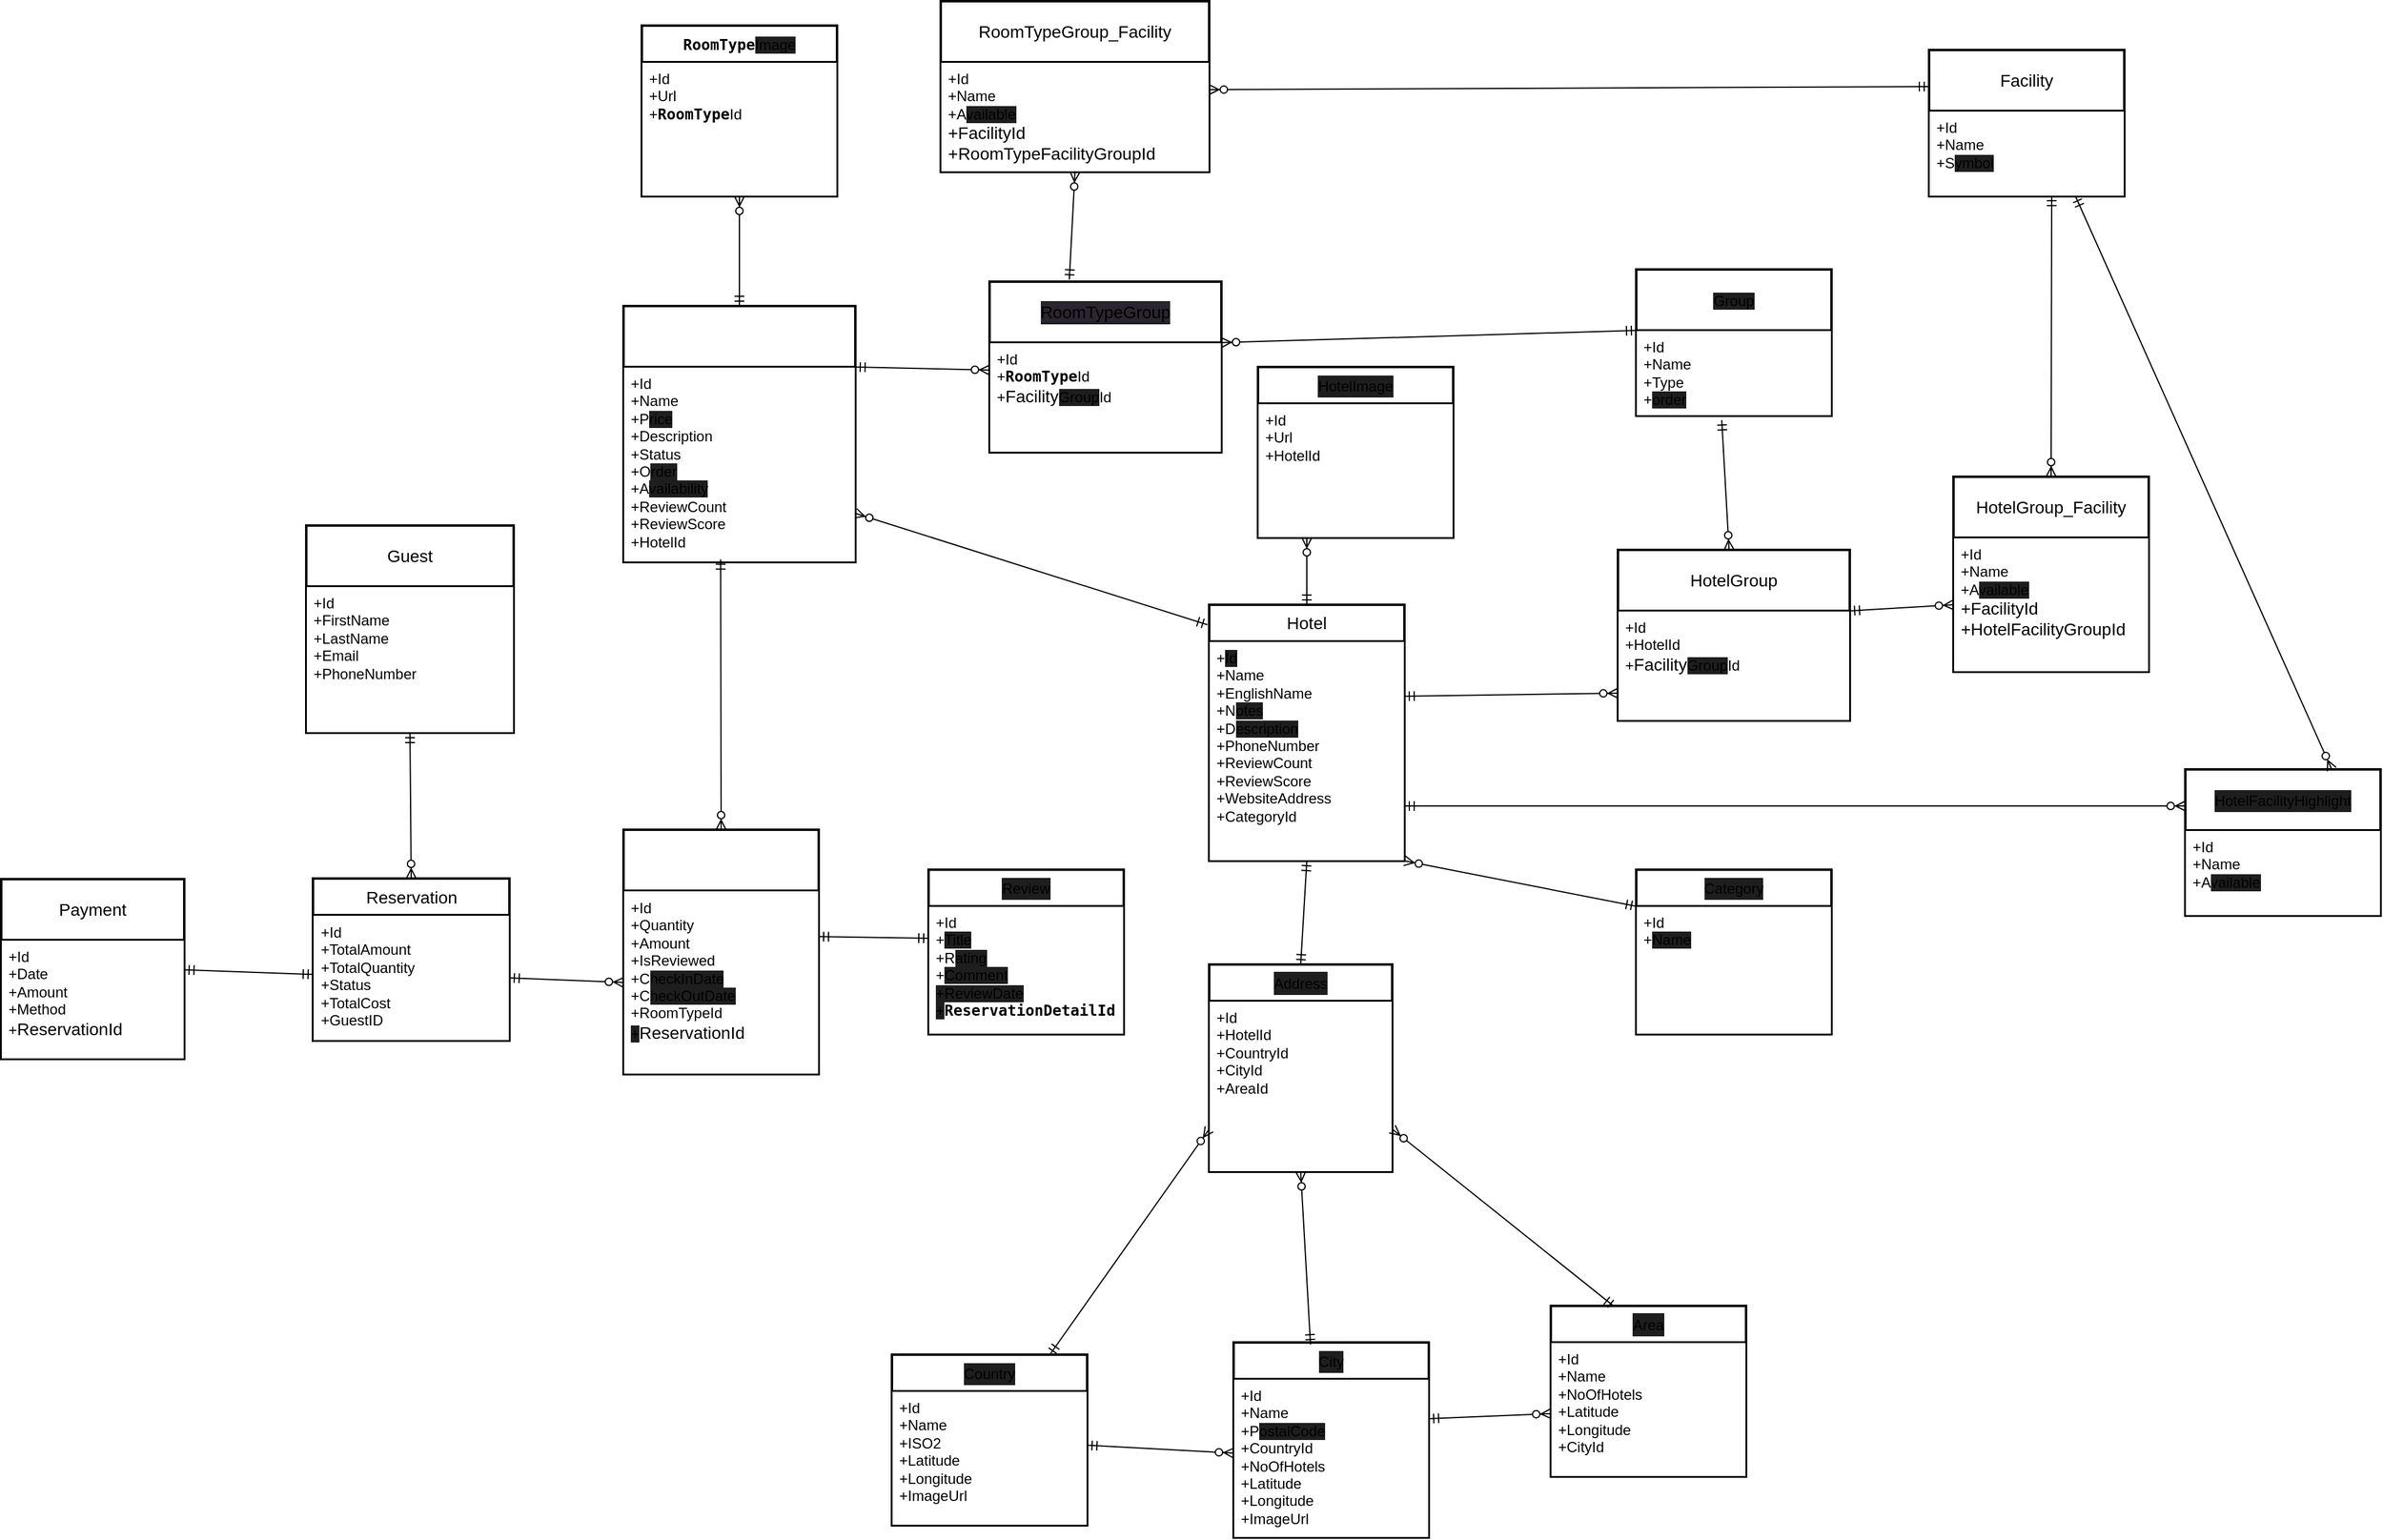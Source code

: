 <mxfile>
    <diagram id="R2lEEEUBdFMjLlhIrx00" name="Page-1">
        <mxGraphModel dx="4190" dy="2977" grid="1" gridSize="10" guides="1" tooltips="1" connect="1" arrows="1" fold="1" page="1" pageScale="1" pageWidth="850" pageHeight="1100" math="0" shadow="0" extFonts="Permanent Marker^https://fonts.googleapis.com/css?family=Permanent+Marker">
            <root>
                <mxCell id="0"/>
                <mxCell id="1" parent="0"/>
                <mxCell id="NJjYvVqlkxv1YHCIG0Jb-1" value="Guest" style="swimlane;childLayout=stackLayout;horizontal=1;startSize=50;horizontalStack=0;rounded=1;fontSize=14;fontStyle=0;strokeWidth=2;resizeParent=0;resizeLast=1;shadow=0;dashed=0;align=center;arcSize=0;whiteSpace=wrap;html=1;" parent="1" vertex="1">
                    <mxGeometry x="-310" y="380" width="170" height="170" as="geometry"/>
                </mxCell>
                <mxCell id="NJjYvVqlkxv1YHCIG0Jb-2" value="+Id&lt;br&gt;+FirstName&lt;br&gt;+LastName&lt;br&gt;+Email&lt;br&gt;+PhoneNumber" style="align=left;spacingLeft=4;fontSize=12;verticalAlign=top;resizable=0;rotatable=0;part=1;html=1;" parent="NJjYvVqlkxv1YHCIG0Jb-1" vertex="1">
                    <mxGeometry y="50" width="170" height="120" as="geometry"/>
                </mxCell>
                <mxCell id="NJjYvVqlkxv1YHCIG0Jb-3" value="Payment" style="swimlane;childLayout=stackLayout;horizontal=1;startSize=50;horizontalStack=0;rounded=1;fontSize=14;fontStyle=0;strokeWidth=2;resizeParent=0;resizeLast=1;shadow=0;dashed=0;align=center;arcSize=0;whiteSpace=wrap;html=1;" parent="1" vertex="1">
                    <mxGeometry x="-560" y="670" width="150" height="147.5" as="geometry"/>
                </mxCell>
                <mxCell id="NJjYvVqlkxv1YHCIG0Jb-4" value="+Id&lt;br&gt;+Date&lt;br&gt;+Amount&lt;br&gt;+Method&lt;br&gt;+&lt;span style=&quot;font-size: 14px; text-align: center;&quot;&gt;ReservationId&lt;/span&gt;" style="align=left;spacingLeft=4;fontSize=12;verticalAlign=top;resizable=0;rotatable=0;part=1;html=1;" parent="NJjYvVqlkxv1YHCIG0Jb-3" vertex="1">
                    <mxGeometry y="50" width="150" height="97.5" as="geometry"/>
                </mxCell>
                <mxCell id="NJjYvVqlkxv1YHCIG0Jb-5" value="Reservation" style="swimlane;childLayout=stackLayout;horizontal=1;startSize=30;horizontalStack=0;rounded=1;fontSize=14;fontStyle=0;strokeWidth=2;resizeParent=0;resizeLast=1;shadow=0;dashed=0;align=center;arcSize=0;whiteSpace=wrap;html=1;" parent="1" vertex="1">
                    <mxGeometry x="-304.5" y="669.5" width="161" height="133" as="geometry"/>
                </mxCell>
                <mxCell id="NJjYvVqlkxv1YHCIG0Jb-6" value="+Id&lt;br&gt;+TotalAmount&lt;br&gt;+TotalQuantity&lt;br&gt;+Status&amp;nbsp;&lt;br&gt;+TotalCost&lt;br&gt;+GuestID" style="align=left;spacingLeft=4;fontSize=12;verticalAlign=top;resizable=0;rotatable=0;part=1;html=1;" parent="NJjYvVqlkxv1YHCIG0Jb-5" vertex="1">
                    <mxGeometry y="30" width="161" height="103" as="geometry"/>
                </mxCell>
                <mxCell id="NJjYvVqlkxv1YHCIG0Jb-11" value="Hotel" style="swimlane;childLayout=stackLayout;horizontal=1;startSize=30;horizontalStack=0;rounded=1;fontSize=14;fontStyle=0;strokeWidth=2;resizeParent=0;resizeLast=1;shadow=0;dashed=0;align=center;arcSize=0;whiteSpace=wrap;html=1;" parent="1" vertex="1">
                    <mxGeometry x="430" y="445" width="160" height="210" as="geometry"/>
                </mxCell>
                <mxCell id="NJjYvVqlkxv1YHCIG0Jb-12" value="+&lt;span style=&quot;background-color: rgb(30, 30, 30);&quot;&gt;Id&lt;/span&gt;&lt;br&gt;+Name&lt;br&gt;+E&lt;font&gt;nglishName&lt;/font&gt;&lt;br&gt;+N&lt;span style=&quot;background-color: rgb(30, 30, 30);&quot;&gt;otes&lt;br&gt;&lt;/span&gt;+D&lt;span style=&quot;background-color: rgb(30, 30, 30);&quot;&gt;escription&lt;/span&gt;&lt;br&gt;+PhoneNumber&lt;br&gt;+ReviewCount&lt;br&gt;+ReviewScore&lt;br&gt;+WebsiteAddress&lt;br&gt;+CategoryId" style="align=left;spacingLeft=4;fontSize=12;verticalAlign=top;resizable=0;rotatable=0;part=1;html=1;" parent="NJjYvVqlkxv1YHCIG0Jb-11" vertex="1">
                    <mxGeometry y="30" width="160" height="180" as="geometry"/>
                </mxCell>
                <mxCell id="NJjYvVqlkxv1YHCIG0Jb-14" value="HotelGroup_Facility" style="swimlane;childLayout=stackLayout;horizontal=1;startSize=50;horizontalStack=0;rounded=1;fontSize=14;fontStyle=0;strokeWidth=2;resizeParent=0;resizeLast=1;shadow=0;dashed=0;align=center;arcSize=0;whiteSpace=wrap;html=1;" parent="1" vertex="1">
                    <mxGeometry x="1040" y="340" width="160" height="160" as="geometry"/>
                </mxCell>
                <mxCell id="NJjYvVqlkxv1YHCIG0Jb-15" value="&lt;div&gt;+Id&lt;/div&gt;&lt;div&gt;&lt;span style=&quot;font-size: 12px;&quot;&gt;+Name&lt;/span&gt;&lt;/div&gt;&lt;div&gt;&lt;span style=&quot;background-color: initial;&quot;&gt;+A&lt;/span&gt;&lt;span style=&quot;background-color: rgb(30, 30, 30);&quot;&gt;vailable&lt;/span&gt;&lt;/div&gt;&lt;span style=&quot;font-size: 14px; text-align: center;&quot;&gt;+FacilityId&lt;/span&gt;&lt;div&gt;&lt;/div&gt;&lt;span style=&quot;font-size: 14px; text-align: center;&quot;&gt;+HotelFacilityGroupId&lt;/span&gt;" style="align=left;spacingLeft=4;fontSize=12;verticalAlign=top;resizable=0;rotatable=0;part=1;html=1;" parent="NJjYvVqlkxv1YHCIG0Jb-14" vertex="1">
                    <mxGeometry y="50" width="160" height="110" as="geometry"/>
                </mxCell>
                <mxCell id="NJjYvVqlkxv1YHCIG0Jb-22" value="" style="fontSize=12;html=1;endArrow=ERmandOne;startArrow=ERmandOne;rounded=0;exitX=1;exitY=0.25;exitDx=0;exitDy=0;fontColor=#FFFFFF;" parent="1" source="NJjYvVqlkxv1YHCIG0Jb-4" target="NJjYvVqlkxv1YHCIG0Jb-6" edge="1">
                    <mxGeometry width="100" height="100" relative="1" as="geometry">
                        <mxPoint x="660" y="790" as="sourcePoint"/>
                        <mxPoint x="590" y="740" as="targetPoint"/>
                    </mxGeometry>
                </mxCell>
                <mxCell id="4wO46Uk2gNeV7QwkBnbJ-3" value="" style="fontSize=12;html=1;endArrow=ERzeroToMany;startArrow=ERmandOne;rounded=0;exitX=-0.009;exitY=0.078;exitDx=0;exitDy=0;entryX=1;entryY=0.75;entryDx=0;entryDy=0;fontColor=#FFFFFF;exitPerimeter=0;" parent="1" source="NJjYvVqlkxv1YHCIG0Jb-11" target="4wO46Uk2gNeV7QwkBnbJ-20" edge="1">
                    <mxGeometry width="100" height="100" relative="1" as="geometry">
                        <mxPoint x="770" y="330" as="sourcePoint"/>
                        <mxPoint x="440" y="480" as="targetPoint"/>
                    </mxGeometry>
                </mxCell>
                <mxCell id="4wO46Uk2gNeV7QwkBnbJ-19" value="&lt;code style=&quot;border: 0px solid rgb(217, 217, 227); box-sizing: border-box; --tw-border-spacing-x: 0; --tw-border-spacing-y: 0; --tw-translate-x: 0; --tw-translate-y: 0; --tw-rotate: 0; --tw-skew-x: 0; --tw-skew-y: 0; --tw-scale-x: 1; --tw-scale-y: 1; --tw-pan-x: ; --tw-pan-y: ; --tw-pinch-zoom: ; --tw-scroll-snap-strictness: proximity; --tw-gradient-from-position: ; --tw-gradient-via-position: ; --tw-gradient-to-position: ; --tw-ordinal: ; --tw-slashed-zero: ; --tw-numeric-figure: ; --tw-numeric-spacing: ; --tw-numeric-fraction: ; --tw-ring-inset: ; --tw-ring-offset-width: 0px; --tw-ring-offset-color: #fff; --tw-ring-color: rgba(69,89,164,.5); --tw-ring-offset-shadow: 0 0 transparent; --tw-ring-shadow: 0 0 transparent; --tw-shadow: 0 0 transparent; --tw-shadow-colored: 0 0 transparent; --tw-blur: ; --tw-brightness: ; --tw-contrast: ; --tw-grayscale: ; --tw-hue-rotate: ; --tw-invert: ; --tw-saturate: ; --tw-sepia: ; --tw-drop-shadow: ; --tw-backdrop-blur: ; --tw-backdrop-brightness: ; --tw-backdrop-contrast: ; --tw-backdrop-grayscale: ; --tw-backdrop-hue-rotate: ; --tw-backdrop-invert: ; --tw-backdrop-opacity: ; --tw-backdrop-saturate: ; --tw-backdrop-sepia: ; font-size: 0.875em; font-family: &amp;quot;Söhne Mono&amp;quot;, Monaco, &amp;quot;Andale Mono&amp;quot;, &amp;quot;Ubuntu Mono&amp;quot;, monospace !important;&quot;&gt;&lt;font color=&quot;#ffffff&quot;&gt;&lt;b&gt;RoomType&lt;/b&gt;&lt;/font&gt;&lt;/code&gt;" style="swimlane;childLayout=stackLayout;horizontal=1;startSize=50;horizontalStack=0;rounded=1;fontSize=14;fontStyle=0;strokeWidth=2;resizeParent=0;resizeLast=1;shadow=0;dashed=0;align=center;arcSize=0;whiteSpace=wrap;html=1;" parent="1" vertex="1">
                    <mxGeometry x="-50" y="200" width="190" height="210" as="geometry"/>
                </mxCell>
                <mxCell id="4wO46Uk2gNeV7QwkBnbJ-20" value="+Id&lt;br&gt;+Name&lt;br&gt;+P&lt;span style=&quot;background-color: rgb(30, 30, 30);&quot;&gt;rice&lt;/span&gt;&lt;br&gt;+Description&lt;br&gt;+Status&lt;br&gt;+O&lt;span style=&quot;background-color: rgb(30, 30, 30);&quot;&gt;rder&lt;/span&gt;&lt;br&gt;+A&lt;span style=&quot;background-color: rgb(30, 30, 30);&quot;&gt;vailability&lt;br&gt;&lt;/span&gt;+ReviewCount&lt;br&gt;+ReviewScore&lt;br&gt;+HotelId" style="align=left;spacingLeft=4;fontSize=12;verticalAlign=top;resizable=0;rotatable=0;part=1;html=1;" parent="4wO46Uk2gNeV7QwkBnbJ-19" vertex="1">
                    <mxGeometry y="50" width="190" height="160" as="geometry"/>
                </mxCell>
                <mxCell id="4wO46Uk2gNeV7QwkBnbJ-30" value="" style="fontSize=12;html=1;endArrow=ERzeroToMany;startArrow=ERmandOne;rounded=0;entryX=0.5;entryY=0;entryDx=0;entryDy=0;exitX=0.5;exitY=1;exitDx=0;exitDy=0;fontColor=#FFFFFF;" parent="1" source="NJjYvVqlkxv1YHCIG0Jb-2" target="NJjYvVqlkxv1YHCIG0Jb-5" edge="1">
                    <mxGeometry width="100" height="100" relative="1" as="geometry">
                        <mxPoint x="280" y="470" as="sourcePoint"/>
                        <mxPoint x="380" y="370" as="targetPoint"/>
                    </mxGeometry>
                </mxCell>
                <mxCell id="tKS9R52SAPH2fbvlaaby-3" value="&lt;code style=&quot;border: 0px solid rgb(217, 217, 227); box-sizing: border-box; --tw-border-spacing-x: 0; --tw-border-spacing-y: 0; --tw-translate-x: 0; --tw-translate-y: 0; --tw-rotate: 0; --tw-skew-x: 0; --tw-skew-y: 0; --tw-scale-x: 1; --tw-scale-y: 1; --tw-pan-x: ; --tw-pan-y: ; --tw-pinch-zoom: ; --tw-scroll-snap-strictness: proximity; --tw-gradient-from-position: ; --tw-gradient-via-position: ; --tw-gradient-to-position: ; --tw-ordinal: ; --tw-slashed-zero: ; --tw-numeric-figure: ; --tw-numeric-spacing: ; --tw-numeric-fraction: ; --tw-ring-inset: ; --tw-ring-offset-width: 0px; --tw-ring-offset-color: #fff; --tw-ring-color: rgba(69,89,164,.5); --tw-ring-offset-shadow: 0 0 transparent; --tw-ring-shadow: 0 0 transparent; --tw-shadow: 0 0 transparent; --tw-shadow-colored: 0 0 transparent; --tw-blur: ; --tw-brightness: ; --tw-contrast: ; --tw-grayscale: ; --tw-hue-rotate: ; --tw-invert: ; --tw-saturate: ; --tw-sepia: ; --tw-drop-shadow: ; --tw-backdrop-blur: ; --tw-backdrop-brightness: ; --tw-backdrop-contrast: ; --tw-backdrop-grayscale: ; --tw-backdrop-hue-rotate: ; --tw-backdrop-invert: ; --tw-backdrop-opacity: ; --tw-backdrop-saturate: ; --tw-backdrop-sepia: ; font-size: 0.875em; font-family: &amp;quot;Söhne Mono&amp;quot;, Monaco, &amp;quot;Andale Mono&amp;quot;, &amp;quot;Ubuntu Mono&amp;quot;, monospace !important;&quot;&gt;&lt;font color=&quot;#ffffff&quot;&gt;&lt;b&gt;ReservationDetail&lt;/b&gt;&lt;/font&gt;&lt;/code&gt;" style="swimlane;childLayout=stackLayout;horizontal=1;startSize=50;horizontalStack=0;rounded=1;fontSize=14;fontStyle=0;strokeWidth=2;resizeParent=0;resizeLast=1;shadow=0;dashed=0;align=center;arcSize=0;whiteSpace=wrap;html=1;" parent="1" vertex="1">
                    <mxGeometry x="-50" y="629.5" width="160" height="200.5" as="geometry"/>
                </mxCell>
                <mxCell id="tKS9R52SAPH2fbvlaaby-4" value="+Id&lt;br&gt;+Quantity&lt;br&gt;+Amount&lt;br&gt;+IsReviewed&lt;br&gt;+C&lt;span style=&quot;background-color: rgb(30, 30, 30);&quot;&gt;heckInDate&lt;/span&gt;&lt;br&gt;+C&lt;span style=&quot;background-color: rgb(30, 30, 30);&quot;&gt;heckOutDate&lt;br&gt;&lt;/span&gt;+RoomTypeId&lt;br&gt;&lt;span style=&quot;background-color: rgb(30, 30, 30);&quot;&gt;+&lt;/span&gt;&lt;span style=&quot;font-size: 14px; text-align: center;&quot;&gt;ReservationId&lt;/span&gt;&lt;span style=&quot;background-color: rgb(30, 30, 30);&quot;&gt;&lt;br&gt;&lt;/span&gt;" style="align=left;spacingLeft=4;fontSize=12;verticalAlign=top;resizable=0;rotatable=0;part=1;html=1;" parent="tKS9R52SAPH2fbvlaaby-3" vertex="1">
                    <mxGeometry y="50" width="160" height="150.5" as="geometry"/>
                </mxCell>
                <mxCell id="tKS9R52SAPH2fbvlaaby-6" value="" style="fontSize=12;html=1;endArrow=ERzeroToMany;startArrow=ERmandOne;rounded=0;exitX=1;exitY=0.5;exitDx=0;exitDy=0;entryX=0;entryY=0.5;entryDx=0;entryDy=0;fontColor=#FFFFFF;" parent="1" source="NJjYvVqlkxv1YHCIG0Jb-6" target="tKS9R52SAPH2fbvlaaby-4" edge="1">
                    <mxGeometry width="100" height="100" relative="1" as="geometry">
                        <mxPoint x="460" y="570" as="sourcePoint"/>
                        <mxPoint x="460" y="480" as="targetPoint"/>
                    </mxGeometry>
                </mxCell>
                <mxCell id="tKS9R52SAPH2fbvlaaby-8" value="" style="fontSize=12;html=1;endArrow=ERzeroToMany;startArrow=ERmandOne;rounded=0;exitX=0.419;exitY=0.986;exitDx=0;exitDy=0;entryX=0.5;entryY=0;entryDx=0;entryDy=0;exitPerimeter=0;fontColor=#FFFFFF;" parent="1" source="4wO46Uk2gNeV7QwkBnbJ-20" target="tKS9R52SAPH2fbvlaaby-3" edge="1">
                    <mxGeometry width="100" height="100" relative="1" as="geometry">
                        <mxPoint x="131" y="660" as="sourcePoint"/>
                        <mxPoint x="240" y="603" as="targetPoint"/>
                    </mxGeometry>
                </mxCell>
                <mxCell id="2" value="&lt;div style=&quot;background-color: rgb(30, 30, 30); font-size: 12px; line-height: 18px;&quot;&gt;&lt;span style=&quot;&quot;&gt;HotelImage&lt;/span&gt;&lt;/div&gt;" style="swimlane;childLayout=stackLayout;horizontal=1;startSize=30;horizontalStack=0;rounded=1;fontSize=14;fontStyle=0;strokeWidth=2;resizeParent=0;resizeLast=1;shadow=0;dashed=0;align=center;arcSize=0;whiteSpace=wrap;html=1;" parent="1" vertex="1">
                    <mxGeometry x="470" y="250" width="160" height="140" as="geometry"/>
                </mxCell>
                <mxCell id="3" value="+Id&lt;br&gt;+Url&lt;br&gt;+HotelId" style="align=left;spacingLeft=4;fontSize=12;verticalAlign=top;resizable=0;rotatable=0;part=1;html=1;" parent="2" vertex="1">
                    <mxGeometry y="30" width="160" height="110" as="geometry"/>
                </mxCell>
                <mxCell id="5" value="" style="fontSize=12;html=1;endArrow=ERzeroToMany;startArrow=ERmandOne;rounded=0;entryX=0.25;entryY=1;entryDx=0;entryDy=0;fontColor=#FFFFFF;" parent="1" source="NJjYvVqlkxv1YHCIG0Jb-11" target="3" edge="1">
                    <mxGeometry width="100" height="100" relative="1" as="geometry">
                        <mxPoint x="590" y="610" as="sourcePoint"/>
                        <mxPoint x="490" y="670" as="targetPoint"/>
                    </mxGeometry>
                </mxCell>
                <mxCell id="6" value="&lt;span style=&quot;font-size: 12px; background-color: rgb(30, 30, 30);&quot;&gt;Group&lt;/span&gt;" style="swimlane;childLayout=stackLayout;horizontal=1;startSize=50;horizontalStack=0;rounded=1;fontSize=14;fontStyle=0;strokeWidth=2;resizeParent=0;resizeLast=1;shadow=0;dashed=0;align=center;arcSize=0;whiteSpace=wrap;html=1;" parent="1" vertex="1">
                    <mxGeometry x="780" y="170" width="160" height="120" as="geometry"/>
                </mxCell>
                <mxCell id="7" value="&lt;div&gt;+Id&lt;/div&gt;&lt;div&gt;&lt;span style=&quot;font-size: 12px;&quot;&gt;+Name&lt;br&gt;+Type&lt;/span&gt;&lt;/div&gt;&lt;div&gt;+&lt;span style=&quot;background-color: rgb(30, 30, 30);&quot;&gt;order&lt;/span&gt;&lt;span style=&quot;font-size: 12px;&quot;&gt;&lt;br&gt;&lt;/span&gt;&lt;/div&gt;" style="align=left;spacingLeft=4;fontSize=12;verticalAlign=top;resizable=0;rotatable=0;part=1;html=1;" parent="6" vertex="1">
                    <mxGeometry y="50" width="160" height="70" as="geometry"/>
                </mxCell>
                <mxCell id="8" value="&lt;div style=&quot;font-size: 12px; line-height: 18px;&quot;&gt;&lt;span style=&quot;font-size: 14px;&quot;&gt;HotelGroup&lt;/span&gt;&lt;br&gt;&lt;/div&gt;" style="swimlane;childLayout=stackLayout;horizontal=1;startSize=50;horizontalStack=0;rounded=1;fontSize=14;fontStyle=0;strokeWidth=2;resizeParent=0;resizeLast=1;shadow=0;dashed=0;align=center;arcSize=0;whiteSpace=wrap;html=1;labelBackgroundColor=none;" parent="1" vertex="1">
                    <mxGeometry x="765" y="400" width="190" height="140" as="geometry"/>
                </mxCell>
                <mxCell id="20" style="edgeStyle=none;html=1;fontColor=#FFFFFF;" parent="8" source="9" target="8" edge="1">
                    <mxGeometry relative="1" as="geometry"/>
                </mxCell>
                <mxCell id="9" value="&lt;div&gt;&lt;span style=&quot;background-color: initial;&quot;&gt;+Id&lt;br&gt;+HotelId&lt;/span&gt;&lt;br&gt;&lt;/div&gt;&lt;div&gt;&lt;span style=&quot;font-size: 12px;&quot;&gt;+&lt;/span&gt;&lt;span style=&quot;font-size: 14px; text-align: center;&quot;&gt;Facility&lt;/span&gt;&lt;span style=&quot;text-align: center; background-color: rgb(30, 30, 30);&quot;&gt;Group&lt;/span&gt;&lt;span style=&quot;font-size: 12px;&quot;&gt;Id&lt;/span&gt;&lt;/div&gt;&lt;div&gt;&lt;br&gt;&lt;/div&gt;" style="align=left;spacingLeft=4;fontSize=12;verticalAlign=top;resizable=0;rotatable=0;part=1;html=1;" parent="8" vertex="1">
                    <mxGeometry y="50" width="190" height="90" as="geometry"/>
                </mxCell>
                <mxCell id="12" value="" style="fontSize=12;html=1;endArrow=ERzeroToMany;startArrow=ERmandOne;rounded=0;exitX=1;exitY=0.25;exitDx=0;exitDy=0;entryX=0;entryY=0.75;entryDx=0;entryDy=0;fontColor=#FFFFFF;" parent="1" source="NJjYvVqlkxv1YHCIG0Jb-12" target="9" edge="1">
                    <mxGeometry width="100" height="100" relative="1" as="geometry">
                        <mxPoint x="400" y="570" as="sourcePoint"/>
                        <mxPoint x="270" y="340" as="targetPoint"/>
                    </mxGeometry>
                </mxCell>
                <mxCell id="13" value="" style="fontSize=12;html=1;endArrow=ERzeroToMany;startArrow=ERmandOne;rounded=0;exitX=0.438;exitY=1.051;exitDx=0;exitDy=0;exitPerimeter=0;fontColor=#FFFFFF;" parent="1" source="7" target="8" edge="1">
                    <mxGeometry width="100" height="100" relative="1" as="geometry">
                        <mxPoint x="891.08" y="570.84" as="sourcePoint"/>
                        <mxPoint x="932.5" y="480" as="targetPoint"/>
                    </mxGeometry>
                </mxCell>
                <mxCell id="17" value="" style="fontSize=12;html=1;endArrow=ERzeroToMany;startArrow=ERmandOne;rounded=0;entryX=0.5;entryY=0;entryDx=0;entryDy=0;exitX=0.628;exitY=0.994;exitDx=0;exitDy=0;fontColor=#FFFFFF;exitPerimeter=0;" parent="1" source="66" target="NJjYvVqlkxv1YHCIG0Jb-14" edge="1">
                    <mxGeometry width="100" height="100" relative="1" as="geometry">
                        <mxPoint x="1240" y="-410" as="sourcePoint"/>
                        <mxPoint x="1345" y="330" as="targetPoint"/>
                    </mxGeometry>
                </mxCell>
                <mxCell id="21" value="&lt;div style=&quot;background-color: rgb(30, 30, 30); font-size: 12px; line-height: 18px;&quot;&gt;&lt;span style=&quot;&quot;&gt;City&lt;/span&gt;&lt;/div&gt;" style="swimlane;childLayout=stackLayout;horizontal=1;startSize=30;horizontalStack=0;rounded=1;fontSize=14;fontStyle=0;strokeWidth=2;resizeParent=0;resizeLast=1;shadow=0;dashed=0;align=center;arcSize=0;whiteSpace=wrap;html=1;" parent="1" vertex="1">
                    <mxGeometry x="450" y="1050" width="160" height="160" as="geometry"/>
                </mxCell>
                <mxCell id="22" value="+Id&lt;br&gt;+Name&lt;br&gt;+P&lt;span style=&quot;background-color: rgb(30, 30, 30);&quot;&gt;ostalCode&lt;/span&gt;&lt;br&gt;+CountryId&lt;br&gt;+NoOfHotels&lt;br&gt;+Latitude&lt;br&gt;+Longitude&lt;br&gt;+ImageUrl" style="align=left;spacingLeft=4;fontSize=12;verticalAlign=top;resizable=0;rotatable=0;part=1;html=1;" parent="21" vertex="1">
                    <mxGeometry y="30" width="160" height="130" as="geometry"/>
                </mxCell>
                <mxCell id="30" value="&lt;div style=&quot;background-color: rgb(30, 30, 30); line-height: 18px;&quot;&gt;&lt;font&gt;&lt;span style=&quot;font-size: 12px;&quot;&gt;Area&lt;/span&gt;&lt;/font&gt;&lt;br&gt;&lt;/div&gt;" style="swimlane;childLayout=stackLayout;horizontal=1;startSize=30;horizontalStack=0;rounded=1;fontSize=14;fontStyle=0;strokeWidth=2;resizeParent=0;resizeLast=1;shadow=0;dashed=0;align=center;arcSize=0;whiteSpace=wrap;html=1;" parent="1" vertex="1">
                    <mxGeometry x="710" y="1020" width="160" height="140" as="geometry"/>
                </mxCell>
                <mxCell id="31" value="+Id&lt;br&gt;+Name&lt;br&gt;+NoOfHotels&lt;br&gt;+Latitude&lt;br&gt;+Longitude&lt;br&gt;+CityId" style="align=left;spacingLeft=4;fontSize=12;verticalAlign=top;resizable=0;rotatable=0;part=1;html=1;" parent="30" vertex="1">
                    <mxGeometry y="30" width="160" height="110" as="geometry"/>
                </mxCell>
                <mxCell id="33" value="" style="fontSize=12;html=1;endArrow=ERzeroToMany;startArrow=ERmandOne;rounded=0;exitX=1;exitY=0.25;exitDx=0;exitDy=0;fontColor=#FFFFFF;" parent="1" source="22" target="31" edge="1">
                    <mxGeometry width="100" height="100" relative="1" as="geometry">
                        <mxPoint x="519.0" y="1087.5" as="sourcePoint"/>
                        <mxPoint x="599" y="1095" as="targetPoint"/>
                    </mxGeometry>
                </mxCell>
                <mxCell id="34" value="&lt;div style=&quot;background-color: rgb(30, 30, 30); line-height: 18px;&quot;&gt;&lt;font&gt;&lt;span style=&quot;font-size: 12px;&quot;&gt;Address&lt;/span&gt;&lt;/font&gt;&lt;br&gt;&lt;/div&gt;" style="swimlane;childLayout=stackLayout;horizontal=1;startSize=30;horizontalStack=0;rounded=1;fontSize=14;fontStyle=0;strokeWidth=2;resizeParent=0;resizeLast=1;shadow=0;dashed=0;align=center;arcSize=0;whiteSpace=wrap;html=1;" parent="1" vertex="1">
                    <mxGeometry x="430" y="740" width="150" height="170" as="geometry"/>
                </mxCell>
                <mxCell id="35" value="+Id&lt;br&gt;+HotelId&lt;br&gt;+CountryId&lt;br&gt;+CityId&lt;br&gt;+AreaId&lt;span style=&quot;background-color: rgb(30, 30, 30);&quot;&gt;&lt;br&gt;&lt;/span&gt;" style="align=left;spacingLeft=4;fontSize=12;verticalAlign=top;resizable=0;rotatable=0;part=1;html=1;" parent="34" vertex="1">
                    <mxGeometry y="30" width="150" height="140" as="geometry"/>
                </mxCell>
                <mxCell id="38" value="" style="fontSize=12;html=1;endArrow=ERmandOne;startArrow=ERmandOne;rounded=0;entryX=0.5;entryY=1;entryDx=0;entryDy=0;exitX=0.5;exitY=0;exitDx=0;exitDy=0;fontColor=#FFFFFF;" parent="1" source="34" target="NJjYvVqlkxv1YHCIG0Jb-12" edge="1">
                    <mxGeometry width="100" height="100" relative="1" as="geometry">
                        <mxPoint x="200" y="854.286" as="sourcePoint"/>
                        <mxPoint x="320" y="755.714" as="targetPoint"/>
                    </mxGeometry>
                </mxCell>
                <mxCell id="40" value="" style="fontSize=12;html=1;endArrow=ERzeroToMany;startArrow=ERmandOne;rounded=0;exitX=0.394;exitY=0.01;exitDx=0;exitDy=0;entryX=0.5;entryY=1;entryDx=0;entryDy=0;exitPerimeter=0;fontColor=#FFFFFF;" parent="1" source="21" target="35" edge="1">
                    <mxGeometry width="100" height="100" relative="1" as="geometry">
                        <mxPoint x="335.44" y="1067.34" as="sourcePoint"/>
                        <mxPoint x="460.25" y="940" as="targetPoint"/>
                    </mxGeometry>
                </mxCell>
                <mxCell id="41" value="" style="fontSize=12;html=1;endArrow=ERzeroToMany;startArrow=ERmandOne;rounded=0;exitX=0.326;exitY=0.005;exitDx=0;exitDy=0;entryX=1;entryY=0.75;entryDx=0;entryDy=0;exitPerimeter=0;fontColor=#FFFFFF;" parent="1" source="30" target="35" edge="1">
                    <mxGeometry width="100" height="100" relative="1" as="geometry">
                        <mxPoint x="642.04" y="1051.4" as="sourcePoint"/>
                        <mxPoint x="499" y="940" as="targetPoint"/>
                    </mxGeometry>
                </mxCell>
                <mxCell id="58" value="&lt;div style=&quot;background-color: rgb(30, 30, 30); line-height: 18px;&quot;&gt;&lt;div style=&quot;font-size: 12px; line-height: 18px;&quot;&gt;&lt;span style=&quot;&quot;&gt;Review&lt;/span&gt;&lt;/div&gt;&lt;/div&gt;" style="swimlane;childLayout=stackLayout;horizontal=1;startSize=30;horizontalStack=0;rounded=1;fontSize=14;fontStyle=0;strokeWidth=2;resizeParent=0;resizeLast=1;shadow=0;dashed=0;align=center;arcSize=0;whiteSpace=wrap;html=1;" parent="1" vertex="1">
                    <mxGeometry x="200" y="662.25" width="160" height="135" as="geometry">
                        <mxRectangle x="200" y="662.25" width="80" height="30" as="alternateBounds"/>
                    </mxGeometry>
                </mxCell>
                <mxCell id="59" value="+Id&lt;br&gt;+&lt;span style=&quot;background-color: rgb(30, 30, 30);&quot;&gt;Title&lt;/span&gt;&lt;br&gt;+R&lt;span style=&quot;background-color: rgb(30, 30, 30);&quot;&gt;ating&lt;br&gt;&lt;/span&gt;+&lt;span style=&quot;background-color: rgb(30, 30, 30);&quot;&gt;Comment&lt;/span&gt;&lt;span style=&quot;background-color: rgb(30, 30, 30);&quot;&gt;&lt;br&gt;+R&lt;/span&gt;&lt;span style=&quot;background-color: rgb(30, 30, 30);&quot;&gt;eviewDate&lt;br&gt;&lt;/span&gt;&lt;span style=&quot;background-color: rgb(30, 30, 30);&quot;&gt;+&lt;/span&gt;&lt;span style=&quot;font-family: &amp;quot;Söhne Mono&amp;quot;, Monaco, &amp;quot;Andale Mono&amp;quot;, &amp;quot;Ubuntu Mono&amp;quot;, monospace; font-size: 12.25px; text-align: center;&quot;&gt;&lt;b&gt;ReservationDetailId&lt;/b&gt;&lt;/span&gt;&lt;span style=&quot;background-color: rgb(30, 30, 30);&quot;&gt;&lt;br&gt;&lt;/span&gt;" style="align=left;spacingLeft=4;fontSize=12;verticalAlign=top;resizable=0;rotatable=0;part=1;html=1;" parent="58" vertex="1">
                    <mxGeometry y="30" width="160" height="105" as="geometry"/>
                </mxCell>
                <mxCell id="62" value="" style="fontSize=12;html=1;endArrow=ERmandOne;startArrow=ERmandOne;rounded=0;entryX=1;entryY=0.25;entryDx=0;entryDy=0;exitX=0;exitY=0.25;exitDx=0;exitDy=0;fontColor=#FFFFFF;" parent="1" source="59" target="tKS9R52SAPH2fbvlaaby-4" edge="1">
                    <mxGeometry width="100" height="100" relative="1" as="geometry">
                        <mxPoint x="480" y="822.766" as="sourcePoint"/>
                        <mxPoint x="790" y="717.234" as="targetPoint"/>
                    </mxGeometry>
                </mxCell>
                <mxCell id="65" value="Facility" style="swimlane;childLayout=stackLayout;horizontal=1;startSize=50;horizontalStack=0;rounded=1;fontSize=14;fontStyle=0;strokeWidth=2;resizeParent=0;resizeLast=1;shadow=0;dashed=0;align=center;arcSize=0;whiteSpace=wrap;html=1;" parent="1" vertex="1">
                    <mxGeometry x="1020" y="-10" width="160" height="120" as="geometry"/>
                </mxCell>
                <mxCell id="66" value="&lt;div&gt;+Id&lt;/div&gt;&lt;div&gt;&lt;span style=&quot;font-size: 12px;&quot;&gt;+Name&lt;/span&gt;&lt;/div&gt;&lt;div&gt;&lt;span style=&quot;font-size: 12px;&quot;&gt;+S&lt;/span&gt;&lt;span style=&quot;background-color: rgb(30, 30, 30);&quot;&gt;ymbol&lt;/span&gt;&lt;/div&gt;" style="align=left;spacingLeft=4;fontSize=12;verticalAlign=top;resizable=0;rotatable=0;part=1;html=1;" parent="65" vertex="1">
                    <mxGeometry y="50" width="160" height="70" as="geometry"/>
                </mxCell>
                <mxCell id="67" value="" style="fontSize=12;html=1;endArrow=ERzeroToMany;startArrow=ERmandOne;rounded=0;entryX=0;entryY=0.5;entryDx=0;entryDy=0;exitX=1;exitY=0;exitDx=0;exitDy=0;fontColor=#FFFFFF;" parent="1" source="9" target="NJjYvVqlkxv1YHCIG0Jb-15" edge="1">
                    <mxGeometry width="100" height="100" relative="1" as="geometry">
                        <mxPoint x="1346.667" y="320" as="sourcePoint"/>
                        <mxPoint x="1460" y="200.0" as="targetPoint"/>
                    </mxGeometry>
                </mxCell>
                <mxCell id="69" value="&lt;b style=&quot;font-family: &amp;quot;Söhne Mono&amp;quot;, Monaco, &amp;quot;Andale Mono&amp;quot;, &amp;quot;Ubuntu Mono&amp;quot;, monospace; font-size: 12.25px;&quot;&gt;RoomType&lt;/b&gt;&lt;span style=&quot;background-color: rgb(30, 30, 30); font-size: 12px;&quot;&gt;Image&lt;/span&gt;&lt;span style=&quot;font-family: &amp;quot;Söhne Mono&amp;quot;, Monaco, &amp;quot;Andale Mono&amp;quot;, &amp;quot;Ubuntu Mono&amp;quot;, monospace; font-size: 12.25px;&quot;&gt;&lt;br&gt;&lt;/span&gt;" style="swimlane;childLayout=stackLayout;horizontal=1;startSize=30;horizontalStack=0;rounded=1;fontSize=14;fontStyle=0;strokeWidth=2;resizeParent=0;resizeLast=1;shadow=0;dashed=0;align=center;arcSize=0;whiteSpace=wrap;html=1;" parent="1" vertex="1">
                    <mxGeometry x="-35" y="-30" width="160" height="140" as="geometry"/>
                </mxCell>
                <mxCell id="70" value="+Id&lt;br&gt;+Url&lt;br&gt;+&lt;b style=&quot;text-align: center; font-family: &amp;quot;Söhne Mono&amp;quot;, Monaco, &amp;quot;Andale Mono&amp;quot;, &amp;quot;Ubuntu Mono&amp;quot;, monospace; font-size: 12.25px;&quot;&gt;RoomType&lt;/b&gt;Id" style="align=left;spacingLeft=4;fontSize=12;verticalAlign=top;resizable=0;rotatable=0;part=1;html=1;" parent="69" vertex="1">
                    <mxGeometry y="30" width="160" height="110" as="geometry"/>
                </mxCell>
                <mxCell id="71" value="" style="fontSize=12;html=1;endArrow=ERzeroToMany;startArrow=ERmandOne;rounded=0;exitX=0.5;exitY=0;exitDx=0;exitDy=0;entryX=0.5;entryY=1;entryDx=0;entryDy=0;fontColor=#FFFFFF;" parent="1" source="4wO46Uk2gNeV7QwkBnbJ-19" target="70" edge="1">
                    <mxGeometry width="100" height="100" relative="1" as="geometry">
                        <mxPoint x="460" y="-103" as="sourcePoint"/>
                        <mxPoint x="10" y="-68" as="targetPoint"/>
                    </mxGeometry>
                </mxCell>
                <mxCell id="75" value="&lt;div style=&quot;background-color: rgb(30, 30, 30); font-size: 12px; line-height: 18px;&quot;&gt;&lt;span style=&quot;font-size: 14px; background-color: rgb(42, 37, 47);&quot;&gt;RoomTypeGroup&lt;/span&gt;&lt;br&gt;&lt;/div&gt;" style="swimlane;childLayout=stackLayout;horizontal=1;startSize=50;horizontalStack=0;rounded=1;fontSize=14;fontStyle=0;strokeWidth=2;resizeParent=0;resizeLast=1;shadow=0;dashed=0;align=center;arcSize=0;whiteSpace=wrap;html=1;" parent="1" vertex="1">
                    <mxGeometry x="250" y="180" width="190" height="140" as="geometry"/>
                </mxCell>
                <mxCell id="76" style="edgeStyle=none;html=1;fontColor=#FFFFFF;" parent="75" source="77" target="75" edge="1">
                    <mxGeometry relative="1" as="geometry"/>
                </mxCell>
                <mxCell id="77" value="&lt;div&gt;&lt;span style=&quot;background-color: initial;&quot;&gt;+Id&lt;br&gt;+&lt;/span&gt;&lt;b style=&quot;font-family: &amp;quot;Söhne Mono&amp;quot;, Monaco, &amp;quot;Andale Mono&amp;quot;, &amp;quot;Ubuntu Mono&amp;quot;, monospace; font-size: 12.25px; text-align: center;&quot;&gt;RoomType&lt;/b&gt;&lt;span style=&quot;background-color: initial;&quot;&gt;Id&lt;/span&gt;&lt;br&gt;&lt;/div&gt;&lt;div&gt;&lt;div&gt;+&lt;span style=&quot;font-size: 14px; text-align: center;&quot;&gt;Facility&lt;/span&gt;&lt;span style=&quot;text-align: center; background-color: rgb(30, 30, 30);&quot;&gt;Group&lt;/span&gt;Id&lt;/div&gt;&lt;div&gt;&lt;br&gt;&lt;/div&gt;&lt;/div&gt;" style="align=left;spacingLeft=4;fontSize=12;verticalAlign=top;resizable=0;rotatable=0;part=1;html=1;" parent="75" vertex="1">
                    <mxGeometry y="50" width="190" height="90" as="geometry"/>
                </mxCell>
                <mxCell id="78" value="" style="fontSize=12;html=1;endArrow=ERzeroToMany;startArrow=ERmandOne;rounded=0;exitX=1;exitY=0;exitDx=0;exitDy=0;entryX=0;entryY=0.25;entryDx=0;entryDy=0;fontColor=#FFFFFF;" parent="1" source="4wO46Uk2gNeV7QwkBnbJ-20" target="77" edge="1">
                    <mxGeometry width="100" height="100" relative="1" as="geometry">
                        <mxPoint x="896.08" y="571.26" as="sourcePoint"/>
                        <mxPoint x="907.5" y="330" as="targetPoint"/>
                    </mxGeometry>
                </mxCell>
                <mxCell id="79" value="" style="fontSize=12;html=1;endArrow=ERzeroToMany;startArrow=ERmandOne;rounded=0;exitX=0;exitY=0;exitDx=0;exitDy=0;entryX=1;entryY=0;entryDx=0;entryDy=0;fontColor=#FFFFFF;" parent="1" source="7" target="77" edge="1">
                    <mxGeometry width="100" height="100" relative="1" as="geometry">
                        <mxPoint x="980.08" y="-46.43" as="sourcePoint"/>
                        <mxPoint x="1044.947" y="180" as="targetPoint"/>
                    </mxGeometry>
                </mxCell>
                <mxCell id="80" value="RoomTypeGroup_Facility" style="swimlane;childLayout=stackLayout;horizontal=1;startSize=50;horizontalStack=0;rounded=1;fontSize=14;fontStyle=0;strokeWidth=2;resizeParent=0;resizeLast=1;shadow=0;dashed=0;align=center;arcSize=0;whiteSpace=wrap;html=1;" parent="1" vertex="1">
                    <mxGeometry x="210" y="-50" width="220" height="140" as="geometry"/>
                </mxCell>
                <mxCell id="81" value="&lt;div&gt;+Id&lt;/div&gt;&lt;div&gt;+Name&lt;/div&gt;&lt;div&gt;&lt;span style=&quot;background-color: initial;&quot;&gt;+A&lt;/span&gt;&lt;span style=&quot;background-color: rgb(30, 30, 30);&quot;&gt;vailable&lt;/span&gt;&lt;/div&gt;&lt;span style=&quot;font-size: 14px; text-align: center;&quot;&gt;+FacilityId&lt;/span&gt;&lt;div&gt;&lt;/div&gt;&lt;span style=&quot;font-size: 14px; text-align: center;&quot;&gt;+&lt;/span&gt;&lt;span style=&quot;font-size: 14px; text-align: center;&quot;&gt;RoomTypeFacilityGroup&lt;/span&gt;&lt;span style=&quot;font-size: 14px; text-align: center;&quot;&gt;Id&lt;/span&gt;" style="align=left;spacingLeft=4;fontSize=12;verticalAlign=top;resizable=0;rotatable=0;part=1;html=1;" parent="80" vertex="1">
                    <mxGeometry y="50" width="220" height="90" as="geometry"/>
                </mxCell>
                <mxCell id="82" value="" style="fontSize=12;html=1;endArrow=ERzeroToMany;startArrow=ERmandOne;rounded=0;entryX=1;entryY=0.25;entryDx=0;entryDy=0;exitX=0;exitY=0.25;exitDx=0;exitDy=0;fontColor=#FFFFFF;" parent="1" source="65" target="81" edge="1">
                    <mxGeometry width="100" height="100" relative="1" as="geometry">
                        <mxPoint x="1244.615" y="-200" as="sourcePoint"/>
                        <mxPoint x="1160" y="-400" as="targetPoint"/>
                    </mxGeometry>
                </mxCell>
                <mxCell id="83" value="" style="fontSize=12;html=1;endArrow=ERzeroToMany;startArrow=ERmandOne;rounded=0;entryX=0.5;entryY=1;entryDx=0;entryDy=0;exitX=0.344;exitY=-0.012;exitDx=0;exitDy=0;exitPerimeter=0;fontColor=#FFFFFF;" parent="1" source="75" target="81" edge="1">
                    <mxGeometry width="100" height="100" relative="1" as="geometry">
                        <mxPoint x="1160" y="230" as="sourcePoint"/>
                        <mxPoint x="1270" y="-80" as="targetPoint"/>
                    </mxGeometry>
                </mxCell>
                <mxCell id="84" value="&lt;div style=&quot;background-color: rgb(30, 30, 30); font-size: 12px; line-height: 18px;&quot;&gt;&lt;span style=&quot;&quot;&gt;Country&lt;/span&gt;&lt;/div&gt;" style="swimlane;childLayout=stackLayout;horizontal=1;startSize=30;horizontalStack=0;rounded=1;fontSize=14;fontStyle=0;strokeWidth=2;resizeParent=0;resizeLast=1;shadow=0;dashed=0;align=center;arcSize=0;whiteSpace=wrap;html=1;" parent="1" vertex="1">
                    <mxGeometry x="170" y="1060" width="160" height="140" as="geometry"/>
                </mxCell>
                <mxCell id="85" value="+Id&lt;br&gt;+Name&lt;br&gt;+ISO2&lt;br&gt;+Latitude&lt;br&gt;+Longitude&lt;br&gt;+ImageUrl" style="align=left;spacingLeft=4;fontSize=12;verticalAlign=top;resizable=0;rotatable=0;part=1;html=1;" parent="84" vertex="1">
                    <mxGeometry y="30" width="160" height="110" as="geometry"/>
                </mxCell>
                <mxCell id="86" value="" style="fontSize=12;html=1;endArrow=ERzeroToMany;startArrow=ERmandOne;rounded=0;fontColor=#FFFFFF;" parent="1" source="84" target="22" edge="1">
                    <mxGeometry width="100" height="100" relative="1" as="geometry">
                        <mxPoint x="500" y="1117.5" as="sourcePoint"/>
                        <mxPoint x="660" y="1122.5" as="targetPoint"/>
                    </mxGeometry>
                </mxCell>
                <mxCell id="87" value="" style="fontSize=12;html=1;endArrow=ERzeroToMany;startArrow=ERmandOne;rounded=0;entryX=0;entryY=0.75;entryDx=0;entryDy=0;fontColor=#FFFFFF;" parent="1" source="84" target="35" edge="1">
                    <mxGeometry width="100" height="100" relative="1" as="geometry">
                        <mxPoint x="245" y="1127.843" as="sourcePoint"/>
                        <mxPoint x="340" y="1137.157" as="targetPoint"/>
                    </mxGeometry>
                </mxCell>
                <mxCell id="94" value="&lt;div style=&quot;background-color: rgb(30, 30, 30); font-size: 12px; line-height: 18px;&quot;&gt;HotelFacilityHighlight&lt;/div&gt;" style="swimlane;childLayout=stackLayout;horizontal=1;startSize=50;horizontalStack=0;rounded=1;fontSize=14;fontStyle=0;strokeWidth=2;resizeParent=0;resizeLast=1;shadow=0;dashed=0;align=center;arcSize=0;whiteSpace=wrap;html=1;" parent="1" vertex="1">
                    <mxGeometry x="1230" y="580" width="160" height="120" as="geometry"/>
                </mxCell>
                <mxCell id="95" value="&lt;div&gt;+Id&lt;/div&gt;&lt;div&gt;&lt;span style=&quot;font-size: 12px;&quot;&gt;+Name&lt;/span&gt;&lt;/div&gt;&lt;div&gt;&lt;span style=&quot;background-color: initial;&quot;&gt;+A&lt;/span&gt;&lt;span style=&quot;background-color: rgb(30, 30, 30);&quot;&gt;vailable&lt;/span&gt;&lt;/div&gt;" style="align=left;spacingLeft=4;fontSize=12;verticalAlign=top;resizable=0;rotatable=0;part=1;html=1;" parent="94" vertex="1">
                    <mxGeometry y="50" width="160" height="70" as="geometry"/>
                </mxCell>
                <mxCell id="96" value="" style="fontSize=12;html=1;endArrow=ERzeroToMany;startArrow=ERmandOne;rounded=0;exitX=1;exitY=0.75;exitDx=0;exitDy=0;entryX=0;entryY=0.25;entryDx=0;entryDy=0;fontColor=#FFFFFF;" parent="1" source="NJjYvVqlkxv1YHCIG0Jb-12" target="94" edge="1">
                    <mxGeometry width="100" height="100" relative="1" as="geometry">
                        <mxPoint x="600" y="530" as="sourcePoint"/>
                        <mxPoint x="790" y="527.5" as="targetPoint"/>
                    </mxGeometry>
                </mxCell>
                <mxCell id="97" value="" style="fontSize=12;html=1;endArrow=ERzeroToMany;startArrow=ERmandOne;rounded=0;entryX=0.75;entryY=0;entryDx=0;entryDy=0;exitX=0.75;exitY=1;exitDx=0;exitDy=0;fontColor=#FFFFFF;" parent="1" source="66" target="94" edge="1">
                    <mxGeometry width="100" height="100" relative="1" as="geometry">
                        <mxPoint x="1130.48" y="149.58" as="sourcePoint"/>
                        <mxPoint x="1130" y="370" as="targetPoint"/>
                    </mxGeometry>
                </mxCell>
                <mxCell id="98" value="&lt;div style=&quot;background-color: rgb(30, 30, 30); line-height: 18px;&quot;&gt;&lt;div style=&quot;font-size: 12px; line-height: 18px;&quot;&gt;&lt;span style=&quot;&quot;&gt;Category&lt;/span&gt;&lt;/div&gt;&lt;/div&gt;" style="swimlane;childLayout=stackLayout;horizontal=1;startSize=30;horizontalStack=0;rounded=1;fontSize=14;fontStyle=0;strokeWidth=2;resizeParent=0;resizeLast=1;shadow=0;dashed=0;align=center;arcSize=0;whiteSpace=wrap;html=1;" parent="1" vertex="1">
                    <mxGeometry x="780" y="662.25" width="160" height="135" as="geometry">
                        <mxRectangle x="200" y="662.25" width="80" height="30" as="alternateBounds"/>
                    </mxGeometry>
                </mxCell>
                <mxCell id="99" value="+Id&lt;br&gt;+&lt;span style=&quot;background-color: rgb(30, 30, 30);&quot;&gt;Name&lt;br&gt;&lt;/span&gt;" style="align=left;spacingLeft=4;fontSize=12;verticalAlign=top;resizable=0;rotatable=0;part=1;html=1;" parent="98" vertex="1">
                    <mxGeometry y="30" width="160" height="105" as="geometry"/>
                </mxCell>
                <mxCell id="100" value="" style="fontSize=12;html=1;endArrow=ERzeroToMany;startArrow=ERmandOne;rounded=0;exitX=0;exitY=0;exitDx=0;exitDy=0;entryX=1;entryY=1;entryDx=0;entryDy=0;fontColor=#FFFFFF;" parent="1" source="99" target="NJjYvVqlkxv1YHCIG0Jb-11" edge="1">
                    <mxGeometry width="100" height="100" relative="1" as="geometry">
                        <mxPoint x="600" y="620" as="sourcePoint"/>
                        <mxPoint x="1240" y="620" as="targetPoint"/>
                    </mxGeometry>
                </mxCell>
            </root>
        </mxGraphModel>
    </diagram>
</mxfile>